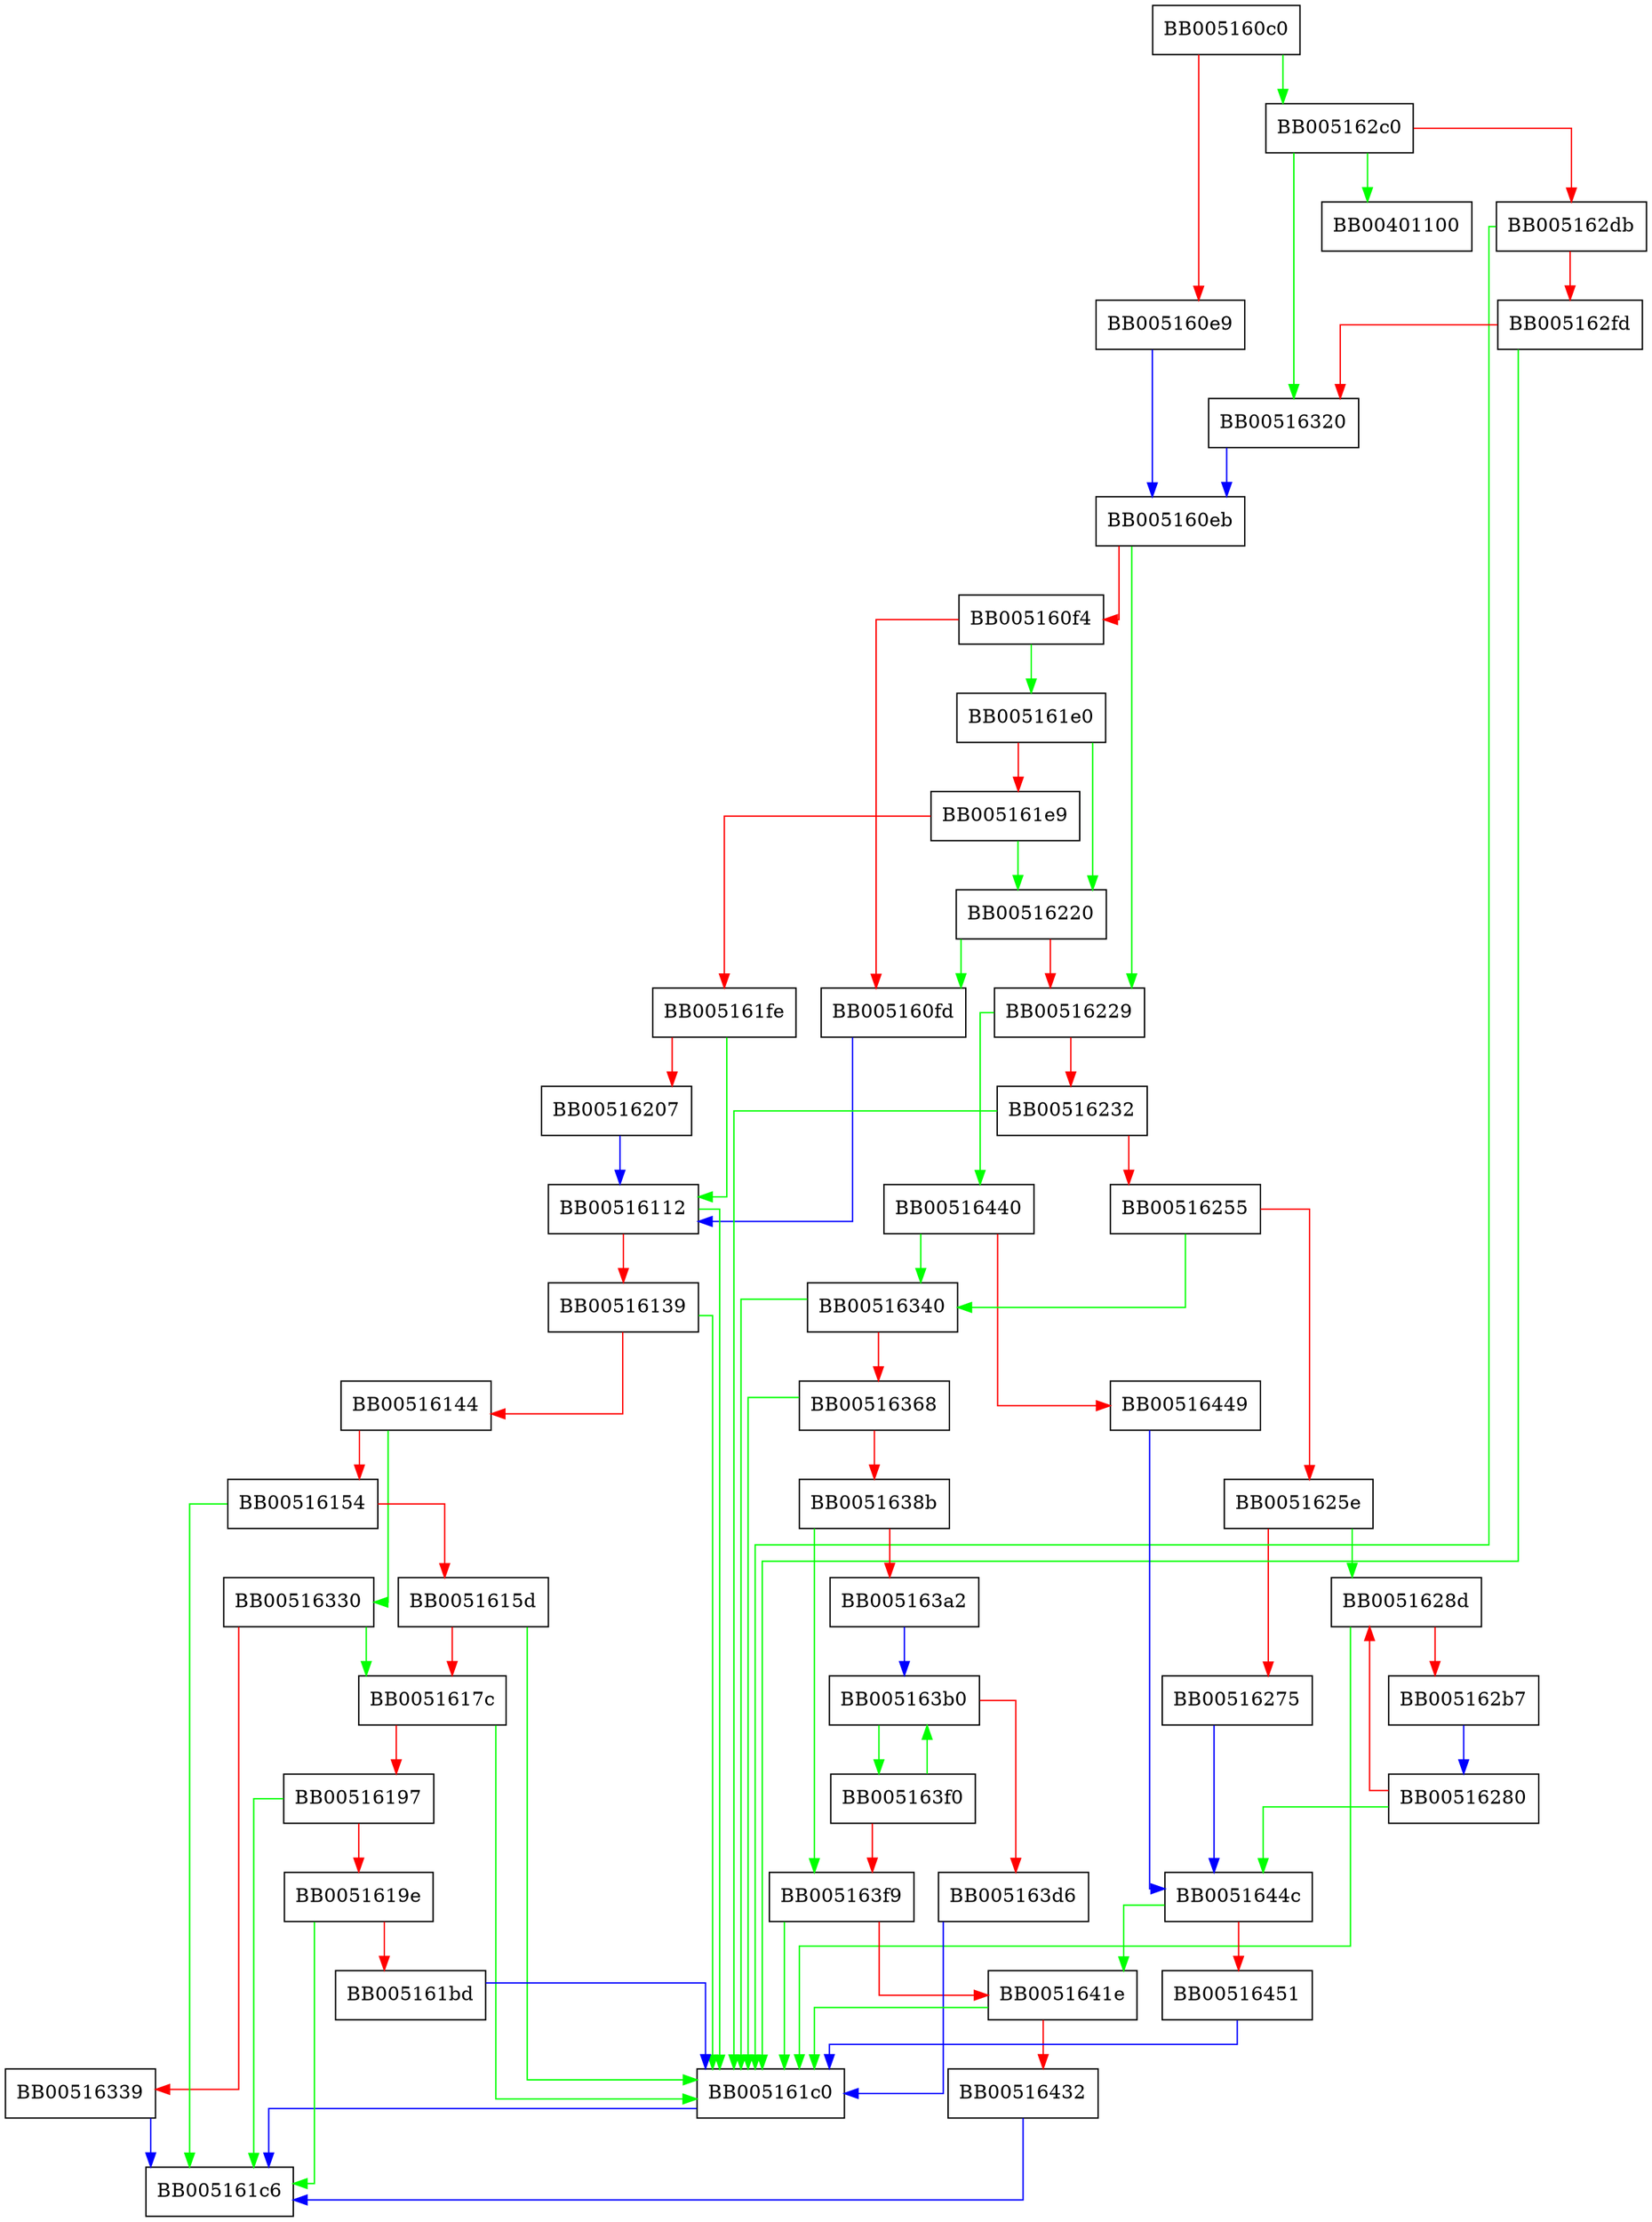 digraph ASN1_STRING_print_ex_fp {
  node [shape="box"];
  graph [splines=ortho];
  BB005160c0 -> BB005162c0 [color="green"];
  BB005160c0 -> BB005160e9 [color="red"];
  BB005160e9 -> BB005160eb [color="blue"];
  BB005160eb -> BB00516229 [color="green"];
  BB005160eb -> BB005160f4 [color="red"];
  BB005160f4 -> BB005161e0 [color="green"];
  BB005160f4 -> BB005160fd [color="red"];
  BB005160fd -> BB00516112 [color="blue"];
  BB00516112 -> BB005161c0 [color="green"];
  BB00516112 -> BB00516139 [color="red"];
  BB00516139 -> BB005161c0 [color="green"];
  BB00516139 -> BB00516144 [color="red"];
  BB00516144 -> BB00516330 [color="green"];
  BB00516144 -> BB00516154 [color="red"];
  BB00516154 -> BB005161c6 [color="green"];
  BB00516154 -> BB0051615d [color="red"];
  BB0051615d -> BB005161c0 [color="green"];
  BB0051615d -> BB0051617c [color="red"];
  BB0051617c -> BB005161c0 [color="green"];
  BB0051617c -> BB00516197 [color="red"];
  BB00516197 -> BB005161c6 [color="green"];
  BB00516197 -> BB0051619e [color="red"];
  BB0051619e -> BB005161c6 [color="green"];
  BB0051619e -> BB005161bd [color="red"];
  BB005161bd -> BB005161c0 [color="blue"];
  BB005161c0 -> BB005161c6 [color="blue"];
  BB005161e0 -> BB00516220 [color="green"];
  BB005161e0 -> BB005161e9 [color="red"];
  BB005161e9 -> BB00516220 [color="green"];
  BB005161e9 -> BB005161fe [color="red"];
  BB005161fe -> BB00516112 [color="green"];
  BB005161fe -> BB00516207 [color="red"];
  BB00516207 -> BB00516112 [color="blue"];
  BB00516220 -> BB005160fd [color="green"];
  BB00516220 -> BB00516229 [color="red"];
  BB00516229 -> BB00516440 [color="green"];
  BB00516229 -> BB00516232 [color="red"];
  BB00516232 -> BB005161c0 [color="green"];
  BB00516232 -> BB00516255 [color="red"];
  BB00516255 -> BB00516340 [color="green"];
  BB00516255 -> BB0051625e [color="red"];
  BB0051625e -> BB0051628d [color="green"];
  BB0051625e -> BB00516275 [color="red"];
  BB00516275 -> BB0051644c [color="blue"];
  BB00516280 -> BB0051644c [color="green"];
  BB00516280 -> BB0051628d [color="red"];
  BB0051628d -> BB005161c0 [color="green"];
  BB0051628d -> BB005162b7 [color="red"];
  BB005162b7 -> BB00516280 [color="blue"];
  BB005162c0 -> BB00401100 [color="green"];
  BB005162c0 -> BB00516320 [color="green"];
  BB005162c0 -> BB005162db [color="red"];
  BB005162db -> BB005161c0 [color="green"];
  BB005162db -> BB005162fd [color="red"];
  BB005162fd -> BB005161c0 [color="green"];
  BB005162fd -> BB00516320 [color="red"];
  BB00516320 -> BB005160eb [color="blue"];
  BB00516330 -> BB0051617c [color="green"];
  BB00516330 -> BB00516339 [color="red"];
  BB00516339 -> BB005161c6 [color="blue"];
  BB00516340 -> BB005161c0 [color="green"];
  BB00516340 -> BB00516368 [color="red"];
  BB00516368 -> BB005161c0 [color="green"];
  BB00516368 -> BB0051638b [color="red"];
  BB0051638b -> BB005163f9 [color="green"];
  BB0051638b -> BB005163a2 [color="red"];
  BB005163a2 -> BB005163b0 [color="blue"];
  BB005163b0 -> BB005163f0 [color="green"];
  BB005163b0 -> BB005163d6 [color="red"];
  BB005163d6 -> BB005161c0 [color="blue"];
  BB005163f0 -> BB005163b0 [color="green"];
  BB005163f0 -> BB005163f9 [color="red"];
  BB005163f9 -> BB005161c0 [color="green"];
  BB005163f9 -> BB0051641e [color="red"];
  BB0051641e -> BB005161c0 [color="green"];
  BB0051641e -> BB00516432 [color="red"];
  BB00516432 -> BB005161c6 [color="blue"];
  BB00516440 -> BB00516340 [color="green"];
  BB00516440 -> BB00516449 [color="red"];
  BB00516449 -> BB0051644c [color="blue"];
  BB0051644c -> BB0051641e [color="green"];
  BB0051644c -> BB00516451 [color="red"];
  BB00516451 -> BB005161c0 [color="blue"];
}